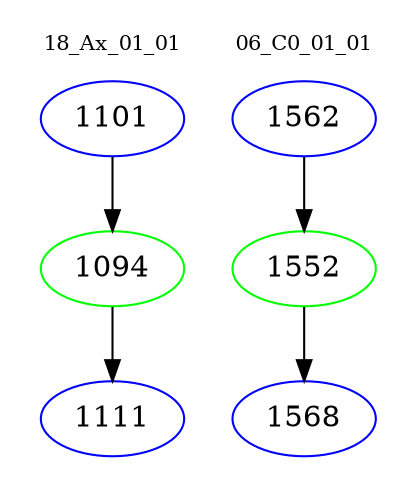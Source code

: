 digraph{
subgraph cluster_0 {
color = white
label = "18_Ax_01_01";
fontsize=10;
T0_1101 [label="1101", color="blue"]
T0_1101 -> T0_1094 [color="black"]
T0_1094 [label="1094", color="green"]
T0_1094 -> T0_1111 [color="black"]
T0_1111 [label="1111", color="blue"]
}
subgraph cluster_1 {
color = white
label = "06_C0_01_01";
fontsize=10;
T1_1562 [label="1562", color="blue"]
T1_1562 -> T1_1552 [color="black"]
T1_1552 [label="1552", color="green"]
T1_1552 -> T1_1568 [color="black"]
T1_1568 [label="1568", color="blue"]
}
}
